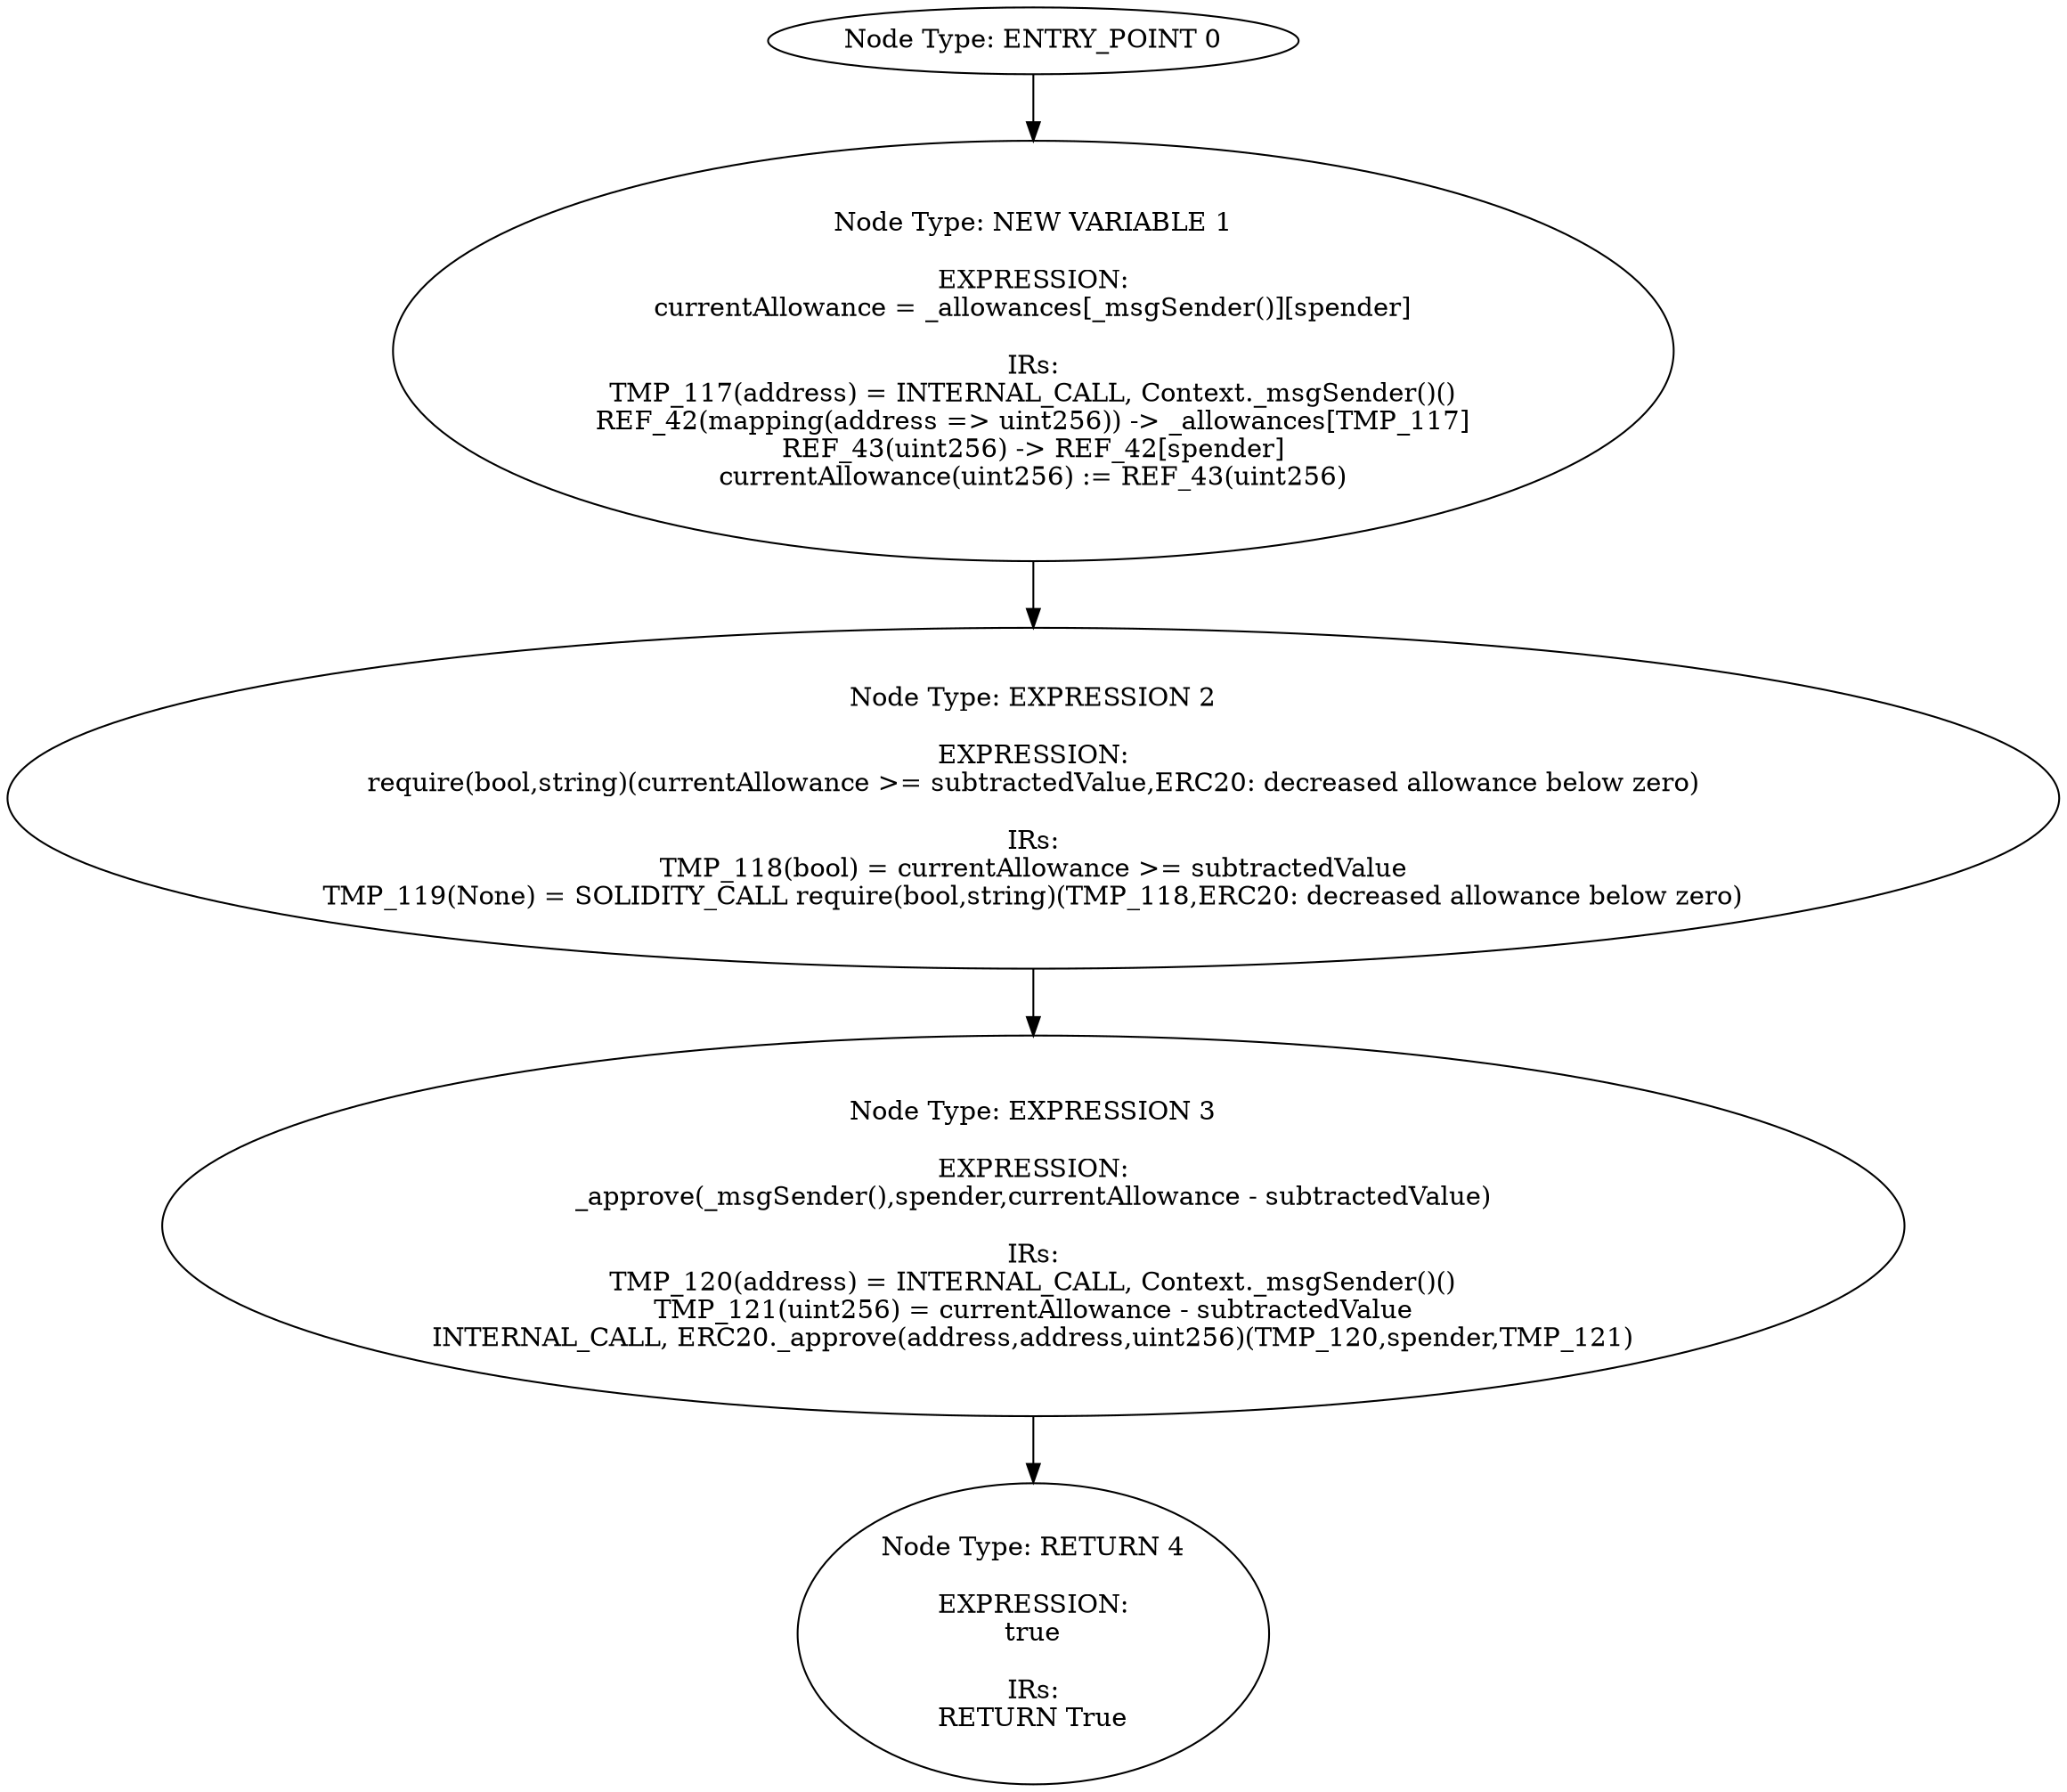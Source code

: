 digraph{
0[label="Node Type: ENTRY_POINT 0
"];
0->1;
1[label="Node Type: NEW VARIABLE 1

EXPRESSION:
currentAllowance = _allowances[_msgSender()][spender]

IRs:
TMP_117(address) = INTERNAL_CALL, Context._msgSender()()
REF_42(mapping(address => uint256)) -> _allowances[TMP_117]
REF_43(uint256) -> REF_42[spender]
currentAllowance(uint256) := REF_43(uint256)"];
1->2;
2[label="Node Type: EXPRESSION 2

EXPRESSION:
require(bool,string)(currentAllowance >= subtractedValue,ERC20: decreased allowance below zero)

IRs:
TMP_118(bool) = currentAllowance >= subtractedValue
TMP_119(None) = SOLIDITY_CALL require(bool,string)(TMP_118,ERC20: decreased allowance below zero)"];
2->3;
3[label="Node Type: EXPRESSION 3

EXPRESSION:
_approve(_msgSender(),spender,currentAllowance - subtractedValue)

IRs:
TMP_120(address) = INTERNAL_CALL, Context._msgSender()()
TMP_121(uint256) = currentAllowance - subtractedValue
INTERNAL_CALL, ERC20._approve(address,address,uint256)(TMP_120,spender,TMP_121)"];
3->4;
4[label="Node Type: RETURN 4

EXPRESSION:
true

IRs:
RETURN True"];
}
